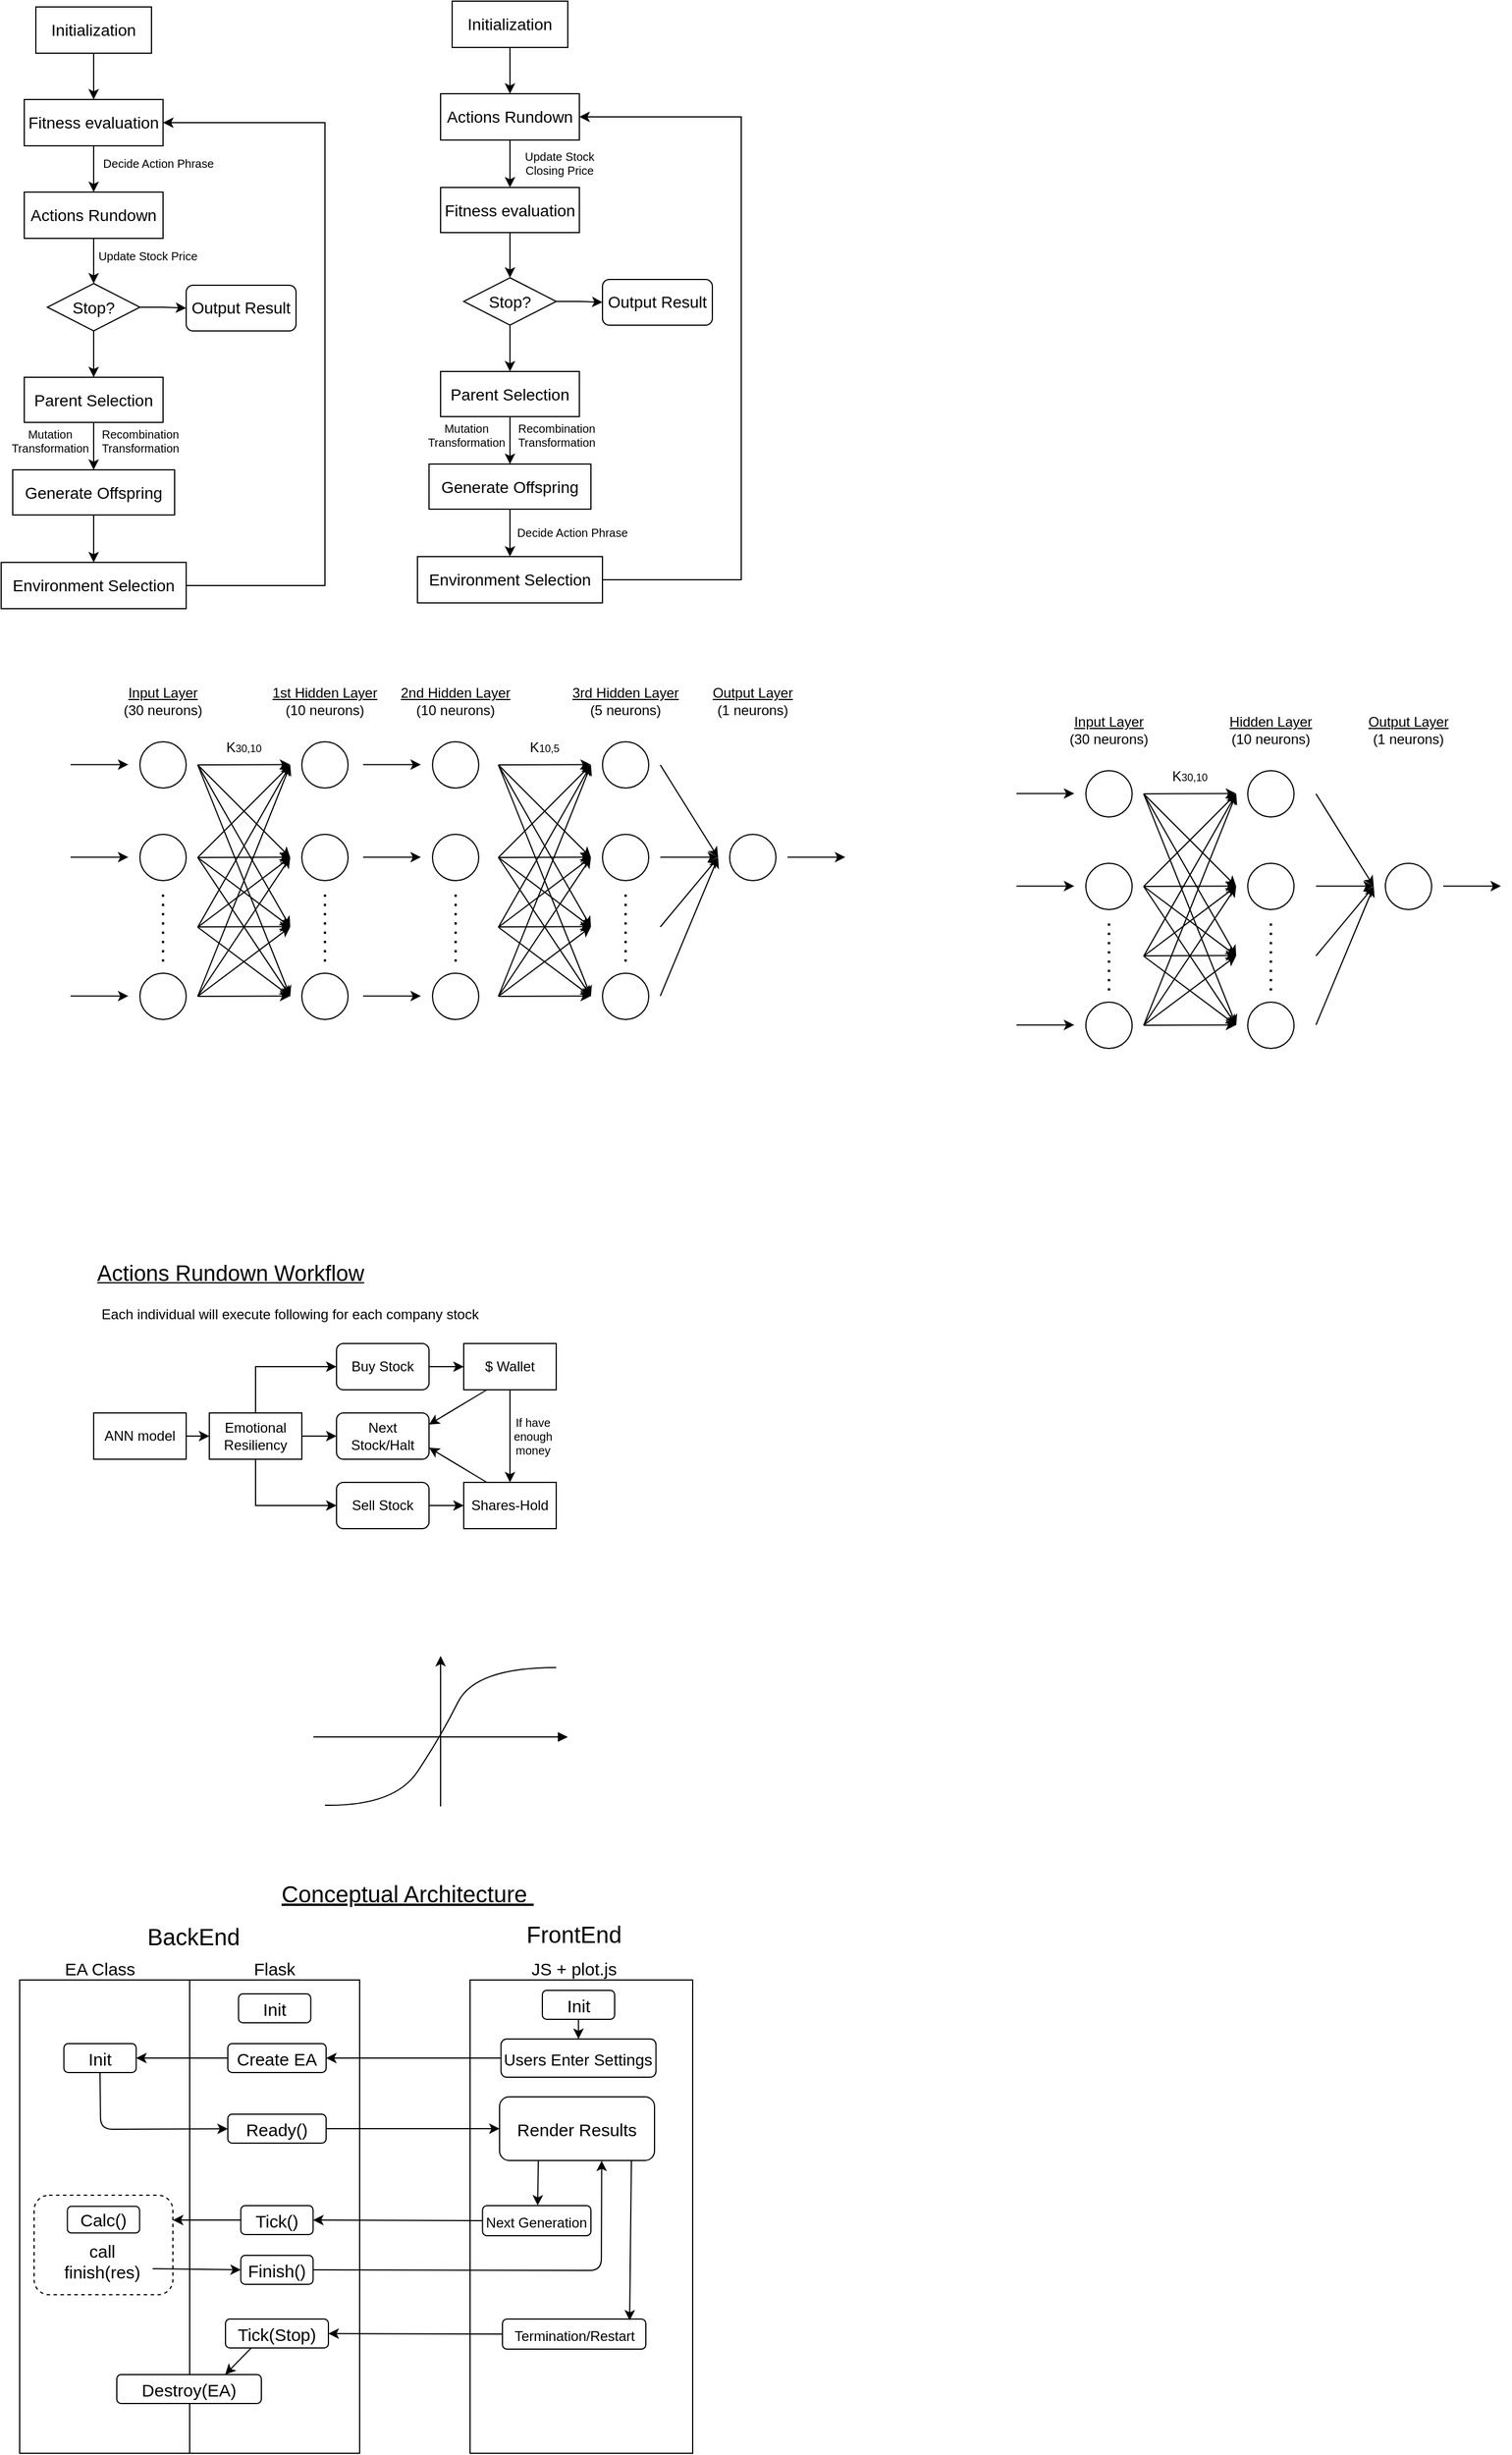 <mxfile>
    <diagram name="Page-1" id="n3dU5I69qXWTIXmzhkQk">
        <mxGraphModel dx="752" dy="535" grid="0" gridSize="10" guides="1" tooltips="1" connect="1" arrows="1" fold="1" page="1" pageScale="1" pageWidth="850" pageHeight="1100" math="0" shadow="0">
            <root>
                <mxCell id="0"/>
                <mxCell id="1" parent="0"/>
                <mxCell id="r_bTo3v6G659y4a5i27W-10" style="edgeStyle=orthogonalEdgeStyle;rounded=0;orthogonalLoop=1;jettySize=auto;html=1;exitX=0.5;exitY=1;exitDx=0;exitDy=0;entryX=0.5;entryY=0;entryDx=0;entryDy=0;" parent="1" source="r_bTo3v6G659y4a5i27W-1" target="r_bTo3v6G659y4a5i27W-2" edge="1">
                    <mxGeometry relative="1" as="geometry"/>
                </mxCell>
                <mxCell id="r_bTo3v6G659y4a5i27W-1" value="Initialization" style="rounded=0;whiteSpace=wrap;html=1;fontSize=14;" parent="1" vertex="1">
                    <mxGeometry x="70" y="45" width="100" height="40" as="geometry"/>
                </mxCell>
                <mxCell id="r_bTo3v6G659y4a5i27W-11" style="edgeStyle=orthogonalEdgeStyle;rounded=0;orthogonalLoop=1;jettySize=auto;html=1;exitX=0.5;exitY=1;exitDx=0;exitDy=0;entryX=0.5;entryY=0;entryDx=0;entryDy=0;" parent="1" source="r_bTo3v6G659y4a5i27W-2" target="r_bTo3v6G659y4a5i27W-8" edge="1">
                    <mxGeometry relative="1" as="geometry"/>
                </mxCell>
                <mxCell id="r_bTo3v6G659y4a5i27W-2" value="Fitness evaluation" style="rounded=0;whiteSpace=wrap;html=1;fontSize=14;" parent="1" vertex="1">
                    <mxGeometry x="60" y="125" width="120" height="40" as="geometry"/>
                </mxCell>
                <mxCell id="r_bTo3v6G659y4a5i27W-13" style="edgeStyle=orthogonalEdgeStyle;rounded=0;orthogonalLoop=1;jettySize=auto;html=1;exitX=0.5;exitY=1;exitDx=0;exitDy=0;entryX=0.5;entryY=0;entryDx=0;entryDy=0;" parent="1" source="r_bTo3v6G659y4a5i27W-3" target="r_bTo3v6G659y4a5i27W-4" edge="1">
                    <mxGeometry relative="1" as="geometry"/>
                </mxCell>
                <mxCell id="r_bTo3v6G659y4a5i27W-17" style="edgeStyle=orthogonalEdgeStyle;rounded=0;orthogonalLoop=1;jettySize=auto;html=1;exitX=1;exitY=0.5;exitDx=0;exitDy=0;entryX=0;entryY=0.5;entryDx=0;entryDy=0;" parent="1" source="r_bTo3v6G659y4a5i27W-3" target="r_bTo3v6G659y4a5i27W-9" edge="1">
                    <mxGeometry relative="1" as="geometry"/>
                </mxCell>
                <mxCell id="r_bTo3v6G659y4a5i27W-3" value="Stop?" style="rhombus;whiteSpace=wrap;html=1;fontSize=14;" parent="1" vertex="1">
                    <mxGeometry x="80" y="284" width="80" height="41" as="geometry"/>
                </mxCell>
                <mxCell id="r_bTo3v6G659y4a5i27W-14" style="edgeStyle=orthogonalEdgeStyle;rounded=0;orthogonalLoop=1;jettySize=auto;html=1;exitX=0.5;exitY=1;exitDx=0;exitDy=0;entryX=0.5;entryY=0;entryDx=0;entryDy=0;" parent="1" source="r_bTo3v6G659y4a5i27W-4" target="r_bTo3v6G659y4a5i27W-5" edge="1">
                    <mxGeometry relative="1" as="geometry"/>
                </mxCell>
                <mxCell id="r_bTo3v6G659y4a5i27W-4" value="Parent Selection" style="rounded=0;whiteSpace=wrap;html=1;fontSize=14;" parent="1" vertex="1">
                    <mxGeometry x="60" y="365" width="120" height="39" as="geometry"/>
                </mxCell>
                <mxCell id="r_bTo3v6G659y4a5i27W-15" style="edgeStyle=orthogonalEdgeStyle;rounded=0;orthogonalLoop=1;jettySize=auto;html=1;exitX=0.5;exitY=1;exitDx=0;exitDy=0;entryX=0.5;entryY=0;entryDx=0;entryDy=0;" parent="1" source="r_bTo3v6G659y4a5i27W-5" target="r_bTo3v6G659y4a5i27W-7" edge="1">
                    <mxGeometry relative="1" as="geometry"/>
                </mxCell>
                <mxCell id="r_bTo3v6G659y4a5i27W-5" value="Generate Offspring" style="rounded=0;whiteSpace=wrap;html=1;fontSize=14;" parent="1" vertex="1">
                    <mxGeometry x="50" y="445" width="140" height="39" as="geometry"/>
                </mxCell>
                <mxCell id="r_bTo3v6G659y4a5i27W-16" style="edgeStyle=orthogonalEdgeStyle;rounded=0;orthogonalLoop=1;jettySize=auto;html=1;exitX=1;exitY=0.5;exitDx=0;exitDy=0;entryX=1;entryY=0.5;entryDx=0;entryDy=0;" parent="1" source="r_bTo3v6G659y4a5i27W-7" target="r_bTo3v6G659y4a5i27W-2" edge="1">
                    <mxGeometry relative="1" as="geometry">
                        <Array as="points">
                            <mxPoint x="320" y="545"/>
                            <mxPoint x="320" y="145"/>
                        </Array>
                    </mxGeometry>
                </mxCell>
                <mxCell id="r_bTo3v6G659y4a5i27W-7" value="Environment Selection" style="rounded=0;whiteSpace=wrap;html=1;fontSize=14;" parent="1" vertex="1">
                    <mxGeometry x="40" y="525" width="160" height="40" as="geometry"/>
                </mxCell>
                <mxCell id="r_bTo3v6G659y4a5i27W-12" style="edgeStyle=orthogonalEdgeStyle;rounded=0;orthogonalLoop=1;jettySize=auto;html=1;exitX=0.5;exitY=1;exitDx=0;exitDy=0;entryX=0.5;entryY=0;entryDx=0;entryDy=0;" parent="1" source="r_bTo3v6G659y4a5i27W-8" target="r_bTo3v6G659y4a5i27W-3" edge="1">
                    <mxGeometry relative="1" as="geometry"/>
                </mxCell>
                <mxCell id="r_bTo3v6G659y4a5i27W-8" value="Actions Rundown" style="rounded=0;whiteSpace=wrap;html=1;fontSize=14;" parent="1" vertex="1">
                    <mxGeometry x="60" y="205" width="120" height="40" as="geometry"/>
                </mxCell>
                <mxCell id="r_bTo3v6G659y4a5i27W-9" value="Output Result" style="rounded=1;whiteSpace=wrap;html=1;fontSize=14;" parent="1" vertex="1">
                    <mxGeometry x="200" y="285.5" width="95" height="39.5" as="geometry"/>
                </mxCell>
                <mxCell id="r_bTo3v6G659y4a5i27W-24" value="" style="ellipse;whiteSpace=wrap;html=1;aspect=fixed;" parent="1" vertex="1">
                    <mxGeometry x="160" y="680" width="40" height="40" as="geometry"/>
                </mxCell>
                <mxCell id="r_bTo3v6G659y4a5i27W-25" value="" style="ellipse;whiteSpace=wrap;html=1;aspect=fixed;" parent="1" vertex="1">
                    <mxGeometry x="160" y="760" width="40" height="40" as="geometry"/>
                </mxCell>
                <mxCell id="r_bTo3v6G659y4a5i27W-26" value="" style="endArrow=none;dashed=1;html=1;dashPattern=1 3;strokeWidth=2;rounded=0;" parent="1" edge="1">
                    <mxGeometry width="50" height="50" relative="1" as="geometry">
                        <mxPoint x="180" y="870" as="sourcePoint"/>
                        <mxPoint x="180" y="810" as="targetPoint"/>
                    </mxGeometry>
                </mxCell>
                <mxCell id="r_bTo3v6G659y4a5i27W-27" value="" style="ellipse;whiteSpace=wrap;html=1;aspect=fixed;" parent="1" vertex="1">
                    <mxGeometry x="160" y="880" width="40" height="40" as="geometry"/>
                </mxCell>
                <mxCell id="r_bTo3v6G659y4a5i27W-28" value="" style="endArrow=classic;html=1;rounded=0;" parent="1" edge="1">
                    <mxGeometry width="50" height="50" relative="1" as="geometry">
                        <mxPoint x="100" y="699.72" as="sourcePoint"/>
                        <mxPoint x="150" y="699.72" as="targetPoint"/>
                    </mxGeometry>
                </mxCell>
                <mxCell id="r_bTo3v6G659y4a5i27W-29" value="" style="endArrow=classic;html=1;rounded=0;" parent="1" edge="1">
                    <mxGeometry width="50" height="50" relative="1" as="geometry">
                        <mxPoint x="100" y="779.72" as="sourcePoint"/>
                        <mxPoint x="150" y="779.72" as="targetPoint"/>
                    </mxGeometry>
                </mxCell>
                <mxCell id="r_bTo3v6G659y4a5i27W-30" value="" style="endArrow=classic;html=1;rounded=0;" parent="1" edge="1">
                    <mxGeometry width="50" height="50" relative="1" as="geometry">
                        <mxPoint x="100" y="899.72" as="sourcePoint"/>
                        <mxPoint x="150" y="899.72" as="targetPoint"/>
                    </mxGeometry>
                </mxCell>
                <mxCell id="r_bTo3v6G659y4a5i27W-31" value="&lt;u&gt;Input Layer&lt;/u&gt; &lt;br&gt;(30 neurons)" style="text;html=1;strokeColor=none;fillColor=none;align=center;verticalAlign=middle;whiteSpace=wrap;rounded=0;" parent="1" vertex="1">
                    <mxGeometry x="130" y="630" width="100" height="30" as="geometry"/>
                </mxCell>
                <mxCell id="r_bTo3v6G659y4a5i27W-41" value="" style="ellipse;whiteSpace=wrap;html=1;aspect=fixed;" parent="1" vertex="1">
                    <mxGeometry x="300" y="680" width="40" height="40" as="geometry"/>
                </mxCell>
                <mxCell id="r_bTo3v6G659y4a5i27W-42" value="" style="ellipse;whiteSpace=wrap;html=1;aspect=fixed;" parent="1" vertex="1">
                    <mxGeometry x="300" y="760" width="40" height="40" as="geometry"/>
                </mxCell>
                <mxCell id="r_bTo3v6G659y4a5i27W-43" value="" style="endArrow=none;dashed=1;html=1;dashPattern=1 3;strokeWidth=2;rounded=0;" parent="1" edge="1">
                    <mxGeometry width="50" height="50" relative="1" as="geometry">
                        <mxPoint x="320" y="870" as="sourcePoint"/>
                        <mxPoint x="320" y="810" as="targetPoint"/>
                    </mxGeometry>
                </mxCell>
                <mxCell id="r_bTo3v6G659y4a5i27W-44" value="" style="ellipse;whiteSpace=wrap;html=1;aspect=fixed;" parent="1" vertex="1">
                    <mxGeometry x="300" y="880" width="40" height="40" as="geometry"/>
                </mxCell>
                <mxCell id="r_bTo3v6G659y4a5i27W-45" value="" style="endArrow=classic;html=1;rounded=0;" parent="1" edge="1">
                    <mxGeometry width="50" height="50" relative="1" as="geometry">
                        <mxPoint x="210" y="700" as="sourcePoint"/>
                        <mxPoint x="290" y="699.72" as="targetPoint"/>
                    </mxGeometry>
                </mxCell>
                <mxCell id="r_bTo3v6G659y4a5i27W-46" value="" style="endArrow=classic;html=1;rounded=0;" parent="1" edge="1">
                    <mxGeometry width="50" height="50" relative="1" as="geometry">
                        <mxPoint x="210" y="780" as="sourcePoint"/>
                        <mxPoint x="290" y="779.72" as="targetPoint"/>
                    </mxGeometry>
                </mxCell>
                <mxCell id="r_bTo3v6G659y4a5i27W-47" value="" style="endArrow=classic;html=1;rounded=0;" parent="1" edge="1">
                    <mxGeometry width="50" height="50" relative="1" as="geometry">
                        <mxPoint x="210" y="900" as="sourcePoint"/>
                        <mxPoint x="290" y="899.72" as="targetPoint"/>
                    </mxGeometry>
                </mxCell>
                <mxCell id="r_bTo3v6G659y4a5i27W-48" value="" style="endArrow=classic;html=1;rounded=0;" parent="1" edge="1">
                    <mxGeometry width="50" height="50" relative="1" as="geometry">
                        <mxPoint x="210" y="700" as="sourcePoint"/>
                        <mxPoint x="290" y="780" as="targetPoint"/>
                    </mxGeometry>
                </mxCell>
                <mxCell id="r_bTo3v6G659y4a5i27W-49" value="" style="endArrow=classic;html=1;rounded=0;" parent="1" edge="1">
                    <mxGeometry width="50" height="50" relative="1" as="geometry">
                        <mxPoint x="210" y="700" as="sourcePoint"/>
                        <mxPoint x="290" y="840" as="targetPoint"/>
                    </mxGeometry>
                </mxCell>
                <mxCell id="r_bTo3v6G659y4a5i27W-50" value="" style="endArrow=classic;html=1;rounded=0;" parent="1" edge="1">
                    <mxGeometry width="50" height="50" relative="1" as="geometry">
                        <mxPoint x="210" y="700" as="sourcePoint"/>
                        <mxPoint x="290" y="900" as="targetPoint"/>
                    </mxGeometry>
                </mxCell>
                <mxCell id="r_bTo3v6G659y4a5i27W-51" value="" style="endArrow=classic;html=1;rounded=0;" parent="1" edge="1">
                    <mxGeometry width="50" height="50" relative="1" as="geometry">
                        <mxPoint x="210" y="780" as="sourcePoint"/>
                        <mxPoint x="290" y="700" as="targetPoint"/>
                    </mxGeometry>
                </mxCell>
                <mxCell id="r_bTo3v6G659y4a5i27W-52" value="" style="endArrow=classic;html=1;rounded=0;" parent="1" edge="1">
                    <mxGeometry width="50" height="50" relative="1" as="geometry">
                        <mxPoint x="210" y="780" as="sourcePoint"/>
                        <mxPoint x="290" y="840" as="targetPoint"/>
                    </mxGeometry>
                </mxCell>
                <mxCell id="r_bTo3v6G659y4a5i27W-53" value="" style="endArrow=classic;html=1;rounded=0;" parent="1" edge="1">
                    <mxGeometry width="50" height="50" relative="1" as="geometry">
                        <mxPoint x="210" y="780" as="sourcePoint"/>
                        <mxPoint x="290" y="900" as="targetPoint"/>
                    </mxGeometry>
                </mxCell>
                <mxCell id="r_bTo3v6G659y4a5i27W-54" value="" style="endArrow=classic;html=1;rounded=0;" parent="1" edge="1">
                    <mxGeometry width="50" height="50" relative="1" as="geometry">
                        <mxPoint x="210" y="840.28" as="sourcePoint"/>
                        <mxPoint x="290" y="700" as="targetPoint"/>
                    </mxGeometry>
                </mxCell>
                <mxCell id="r_bTo3v6G659y4a5i27W-55" value="" style="endArrow=classic;html=1;rounded=0;" parent="1" edge="1">
                    <mxGeometry width="50" height="50" relative="1" as="geometry">
                        <mxPoint x="210" y="840.28" as="sourcePoint"/>
                        <mxPoint x="290" y="780" as="targetPoint"/>
                    </mxGeometry>
                </mxCell>
                <mxCell id="r_bTo3v6G659y4a5i27W-56" value="" style="endArrow=classic;html=1;rounded=0;" parent="1" edge="1">
                    <mxGeometry width="50" height="50" relative="1" as="geometry">
                        <mxPoint x="210" y="840" as="sourcePoint"/>
                        <mxPoint x="290" y="839.72" as="targetPoint"/>
                    </mxGeometry>
                </mxCell>
                <mxCell id="r_bTo3v6G659y4a5i27W-57" value="" style="endArrow=classic;html=1;rounded=0;" parent="1" edge="1">
                    <mxGeometry width="50" height="50" relative="1" as="geometry">
                        <mxPoint x="210" y="840.28" as="sourcePoint"/>
                        <mxPoint x="290" y="900" as="targetPoint"/>
                    </mxGeometry>
                </mxCell>
                <mxCell id="r_bTo3v6G659y4a5i27W-58" value="" style="endArrow=classic;html=1;rounded=0;" parent="1" edge="1">
                    <mxGeometry width="50" height="50" relative="1" as="geometry">
                        <mxPoint x="210" y="900" as="sourcePoint"/>
                        <mxPoint x="290" y="700" as="targetPoint"/>
                    </mxGeometry>
                </mxCell>
                <mxCell id="r_bTo3v6G659y4a5i27W-59" value="" style="endArrow=classic;html=1;rounded=0;" parent="1" edge="1">
                    <mxGeometry width="50" height="50" relative="1" as="geometry">
                        <mxPoint x="210" y="900" as="sourcePoint"/>
                        <mxPoint x="290" y="780" as="targetPoint"/>
                    </mxGeometry>
                </mxCell>
                <mxCell id="r_bTo3v6G659y4a5i27W-60" value="" style="endArrow=classic;html=1;rounded=0;" parent="1" edge="1">
                    <mxGeometry width="50" height="50" relative="1" as="geometry">
                        <mxPoint x="210" y="900" as="sourcePoint"/>
                        <mxPoint x="290" y="840" as="targetPoint"/>
                    </mxGeometry>
                </mxCell>
                <mxCell id="r_bTo3v6G659y4a5i27W-62" value="K&lt;font style=&quot;font-size: 9px;&quot;&gt;30,10&lt;/font&gt;" style="text;html=1;strokeColor=none;fillColor=none;align=center;verticalAlign=middle;whiteSpace=wrap;rounded=0;" parent="1" vertex="1">
                    <mxGeometry x="220" y="670" width="60" height="30" as="geometry"/>
                </mxCell>
                <mxCell id="r_bTo3v6G659y4a5i27W-63" value="&lt;u&gt;1st Hidden Layer&lt;/u&gt; &lt;br&gt;(10 neurons)" style="text;html=1;strokeColor=none;fillColor=none;align=center;verticalAlign=middle;whiteSpace=wrap;rounded=0;" parent="1" vertex="1">
                    <mxGeometry x="270" y="630" width="100" height="30" as="geometry"/>
                </mxCell>
                <mxCell id="r_bTo3v6G659y4a5i27W-64" value="" style="ellipse;whiteSpace=wrap;html=1;aspect=fixed;" parent="1" vertex="1">
                    <mxGeometry x="413" y="680" width="40" height="40" as="geometry"/>
                </mxCell>
                <mxCell id="r_bTo3v6G659y4a5i27W-65" value="" style="ellipse;whiteSpace=wrap;html=1;aspect=fixed;" parent="1" vertex="1">
                    <mxGeometry x="413" y="760" width="40" height="40" as="geometry"/>
                </mxCell>
                <mxCell id="r_bTo3v6G659y4a5i27W-66" value="" style="endArrow=none;dashed=1;html=1;dashPattern=1 3;strokeWidth=2;rounded=0;" parent="1" edge="1">
                    <mxGeometry width="50" height="50" relative="1" as="geometry">
                        <mxPoint x="433" y="870" as="sourcePoint"/>
                        <mxPoint x="433" y="810" as="targetPoint"/>
                    </mxGeometry>
                </mxCell>
                <mxCell id="r_bTo3v6G659y4a5i27W-67" value="" style="ellipse;whiteSpace=wrap;html=1;aspect=fixed;" parent="1" vertex="1">
                    <mxGeometry x="413" y="880" width="40" height="40" as="geometry"/>
                </mxCell>
                <mxCell id="r_bTo3v6G659y4a5i27W-68" value="" style="endArrow=classic;html=1;rounded=0;" parent="1" edge="1">
                    <mxGeometry width="50" height="50" relative="1" as="geometry">
                        <mxPoint x="353" y="699.72" as="sourcePoint"/>
                        <mxPoint x="403" y="699.72" as="targetPoint"/>
                    </mxGeometry>
                </mxCell>
                <mxCell id="r_bTo3v6G659y4a5i27W-69" value="" style="endArrow=classic;html=1;rounded=0;" parent="1" edge="1">
                    <mxGeometry width="50" height="50" relative="1" as="geometry">
                        <mxPoint x="353" y="779.72" as="sourcePoint"/>
                        <mxPoint x="403" y="779.72" as="targetPoint"/>
                    </mxGeometry>
                </mxCell>
                <mxCell id="r_bTo3v6G659y4a5i27W-70" value="" style="endArrow=classic;html=1;rounded=0;" parent="1" edge="1">
                    <mxGeometry width="50" height="50" relative="1" as="geometry">
                        <mxPoint x="353" y="899.72" as="sourcePoint"/>
                        <mxPoint x="403" y="899.72" as="targetPoint"/>
                    </mxGeometry>
                </mxCell>
                <mxCell id="r_bTo3v6G659y4a5i27W-71" value="&lt;u&gt;2nd Hidden Layer&lt;/u&gt; &lt;br&gt;(10 neurons)" style="text;html=1;strokeColor=none;fillColor=none;align=center;verticalAlign=middle;whiteSpace=wrap;rounded=0;" parent="1" vertex="1">
                    <mxGeometry x="383" y="630" width="100" height="30" as="geometry"/>
                </mxCell>
                <mxCell id="r_bTo3v6G659y4a5i27W-72" value="" style="ellipse;whiteSpace=wrap;html=1;aspect=fixed;" parent="1" vertex="1">
                    <mxGeometry x="560" y="680" width="40" height="40" as="geometry"/>
                </mxCell>
                <mxCell id="r_bTo3v6G659y4a5i27W-73" value="" style="ellipse;whiteSpace=wrap;html=1;aspect=fixed;" parent="1" vertex="1">
                    <mxGeometry x="560" y="760" width="40" height="40" as="geometry"/>
                </mxCell>
                <mxCell id="r_bTo3v6G659y4a5i27W-74" value="" style="endArrow=none;dashed=1;html=1;dashPattern=1 3;strokeWidth=2;rounded=0;" parent="1" edge="1">
                    <mxGeometry width="50" height="50" relative="1" as="geometry">
                        <mxPoint x="580" y="870" as="sourcePoint"/>
                        <mxPoint x="580" y="810" as="targetPoint"/>
                    </mxGeometry>
                </mxCell>
                <mxCell id="r_bTo3v6G659y4a5i27W-75" value="" style="ellipse;whiteSpace=wrap;html=1;aspect=fixed;" parent="1" vertex="1">
                    <mxGeometry x="560" y="880" width="40" height="40" as="geometry"/>
                </mxCell>
                <mxCell id="r_bTo3v6G659y4a5i27W-76" value="" style="endArrow=classic;html=1;rounded=0;" parent="1" edge="1">
                    <mxGeometry width="50" height="50" relative="1" as="geometry">
                        <mxPoint x="470" y="700" as="sourcePoint"/>
                        <mxPoint x="550" y="699.72" as="targetPoint"/>
                    </mxGeometry>
                </mxCell>
                <mxCell id="r_bTo3v6G659y4a5i27W-77" value="" style="endArrow=classic;html=1;rounded=0;" parent="1" edge="1">
                    <mxGeometry width="50" height="50" relative="1" as="geometry">
                        <mxPoint x="470" y="780" as="sourcePoint"/>
                        <mxPoint x="550" y="779.72" as="targetPoint"/>
                    </mxGeometry>
                </mxCell>
                <mxCell id="r_bTo3v6G659y4a5i27W-78" value="" style="endArrow=classic;html=1;rounded=0;" parent="1" edge="1">
                    <mxGeometry width="50" height="50" relative="1" as="geometry">
                        <mxPoint x="470" y="900" as="sourcePoint"/>
                        <mxPoint x="550" y="899.72" as="targetPoint"/>
                    </mxGeometry>
                </mxCell>
                <mxCell id="r_bTo3v6G659y4a5i27W-79" value="" style="endArrow=classic;html=1;rounded=0;" parent="1" edge="1">
                    <mxGeometry width="50" height="50" relative="1" as="geometry">
                        <mxPoint x="470" y="700" as="sourcePoint"/>
                        <mxPoint x="550" y="780" as="targetPoint"/>
                    </mxGeometry>
                </mxCell>
                <mxCell id="r_bTo3v6G659y4a5i27W-80" value="" style="endArrow=classic;html=1;rounded=0;" parent="1" edge="1">
                    <mxGeometry width="50" height="50" relative="1" as="geometry">
                        <mxPoint x="470" y="700" as="sourcePoint"/>
                        <mxPoint x="550" y="840" as="targetPoint"/>
                    </mxGeometry>
                </mxCell>
                <mxCell id="r_bTo3v6G659y4a5i27W-81" value="" style="endArrow=classic;html=1;rounded=0;" parent="1" edge="1">
                    <mxGeometry width="50" height="50" relative="1" as="geometry">
                        <mxPoint x="470" y="700" as="sourcePoint"/>
                        <mxPoint x="550" y="900" as="targetPoint"/>
                    </mxGeometry>
                </mxCell>
                <mxCell id="r_bTo3v6G659y4a5i27W-82" value="" style="endArrow=classic;html=1;rounded=0;" parent="1" edge="1">
                    <mxGeometry width="50" height="50" relative="1" as="geometry">
                        <mxPoint x="470" y="780" as="sourcePoint"/>
                        <mxPoint x="550" y="700" as="targetPoint"/>
                    </mxGeometry>
                </mxCell>
                <mxCell id="r_bTo3v6G659y4a5i27W-83" value="" style="endArrow=classic;html=1;rounded=0;" parent="1" edge="1">
                    <mxGeometry width="50" height="50" relative="1" as="geometry">
                        <mxPoint x="470" y="780" as="sourcePoint"/>
                        <mxPoint x="550" y="840" as="targetPoint"/>
                    </mxGeometry>
                </mxCell>
                <mxCell id="r_bTo3v6G659y4a5i27W-84" value="" style="endArrow=classic;html=1;rounded=0;" parent="1" edge="1">
                    <mxGeometry width="50" height="50" relative="1" as="geometry">
                        <mxPoint x="470" y="780" as="sourcePoint"/>
                        <mxPoint x="550" y="900" as="targetPoint"/>
                    </mxGeometry>
                </mxCell>
                <mxCell id="r_bTo3v6G659y4a5i27W-85" value="" style="endArrow=classic;html=1;rounded=0;" parent="1" edge="1">
                    <mxGeometry width="50" height="50" relative="1" as="geometry">
                        <mxPoint x="470" y="840.28" as="sourcePoint"/>
                        <mxPoint x="550" y="700" as="targetPoint"/>
                    </mxGeometry>
                </mxCell>
                <mxCell id="r_bTo3v6G659y4a5i27W-86" value="" style="endArrow=classic;html=1;rounded=0;" parent="1" edge="1">
                    <mxGeometry width="50" height="50" relative="1" as="geometry">
                        <mxPoint x="470" y="840.28" as="sourcePoint"/>
                        <mxPoint x="550" y="780" as="targetPoint"/>
                    </mxGeometry>
                </mxCell>
                <mxCell id="r_bTo3v6G659y4a5i27W-87" value="" style="endArrow=classic;html=1;rounded=0;" parent="1" edge="1">
                    <mxGeometry width="50" height="50" relative="1" as="geometry">
                        <mxPoint x="470" y="840" as="sourcePoint"/>
                        <mxPoint x="550" y="839.72" as="targetPoint"/>
                    </mxGeometry>
                </mxCell>
                <mxCell id="r_bTo3v6G659y4a5i27W-88" value="" style="endArrow=classic;html=1;rounded=0;" parent="1" edge="1">
                    <mxGeometry width="50" height="50" relative="1" as="geometry">
                        <mxPoint x="470" y="840.28" as="sourcePoint"/>
                        <mxPoint x="550" y="900" as="targetPoint"/>
                    </mxGeometry>
                </mxCell>
                <mxCell id="r_bTo3v6G659y4a5i27W-89" value="" style="endArrow=classic;html=1;rounded=0;" parent="1" edge="1">
                    <mxGeometry width="50" height="50" relative="1" as="geometry">
                        <mxPoint x="470" y="900" as="sourcePoint"/>
                        <mxPoint x="550" y="700" as="targetPoint"/>
                    </mxGeometry>
                </mxCell>
                <mxCell id="r_bTo3v6G659y4a5i27W-90" value="" style="endArrow=classic;html=1;rounded=0;" parent="1" edge="1">
                    <mxGeometry width="50" height="50" relative="1" as="geometry">
                        <mxPoint x="470" y="900" as="sourcePoint"/>
                        <mxPoint x="550" y="780" as="targetPoint"/>
                    </mxGeometry>
                </mxCell>
                <mxCell id="r_bTo3v6G659y4a5i27W-91" value="" style="endArrow=classic;html=1;rounded=0;" parent="1" edge="1">
                    <mxGeometry width="50" height="50" relative="1" as="geometry">
                        <mxPoint x="470" y="900" as="sourcePoint"/>
                        <mxPoint x="550" y="840" as="targetPoint"/>
                    </mxGeometry>
                </mxCell>
                <mxCell id="r_bTo3v6G659y4a5i27W-92" value="K&lt;font style=&quot;font-size: 9px;&quot;&gt;10,5&lt;/font&gt;" style="text;html=1;strokeColor=none;fillColor=none;align=center;verticalAlign=middle;whiteSpace=wrap;rounded=0;" parent="1" vertex="1">
                    <mxGeometry x="480" y="670" width="60" height="30" as="geometry"/>
                </mxCell>
                <mxCell id="r_bTo3v6G659y4a5i27W-93" value="&lt;u&gt;3rd Hidden Layer&lt;/u&gt; &lt;br&gt;(5 neurons)" style="text;html=1;strokeColor=none;fillColor=none;align=center;verticalAlign=middle;whiteSpace=wrap;rounded=0;" parent="1" vertex="1">
                    <mxGeometry x="530" y="630" width="100" height="30" as="geometry"/>
                </mxCell>
                <mxCell id="r_bTo3v6G659y4a5i27W-94" value="" style="ellipse;whiteSpace=wrap;html=1;aspect=fixed;" parent="1" vertex="1">
                    <mxGeometry x="670" y="760" width="40" height="40" as="geometry"/>
                </mxCell>
                <mxCell id="r_bTo3v6G659y4a5i27W-98" value="" style="endArrow=classic;html=1;rounded=0;" parent="1" edge="1">
                    <mxGeometry width="50" height="50" relative="1" as="geometry">
                        <mxPoint x="610" y="779.72" as="sourcePoint"/>
                        <mxPoint x="660" y="779.72" as="targetPoint"/>
                    </mxGeometry>
                </mxCell>
                <mxCell id="r_bTo3v6G659y4a5i27W-99" value="" style="endArrow=classic;html=1;rounded=0;" parent="1" edge="1">
                    <mxGeometry width="50" height="50" relative="1" as="geometry">
                        <mxPoint x="610" y="700" as="sourcePoint"/>
                        <mxPoint x="660" y="780" as="targetPoint"/>
                    </mxGeometry>
                </mxCell>
                <mxCell id="r_bTo3v6G659y4a5i27W-100" value="" style="endArrow=classic;html=1;rounded=0;" parent="1" edge="1">
                    <mxGeometry width="50" height="50" relative="1" as="geometry">
                        <mxPoint x="610" y="840" as="sourcePoint"/>
                        <mxPoint x="660" y="780" as="targetPoint"/>
                    </mxGeometry>
                </mxCell>
                <mxCell id="r_bTo3v6G659y4a5i27W-101" value="" style="endArrow=classic;html=1;rounded=0;" parent="1" edge="1">
                    <mxGeometry width="50" height="50" relative="1" as="geometry">
                        <mxPoint x="610" y="899.72" as="sourcePoint"/>
                        <mxPoint x="660" y="780" as="targetPoint"/>
                    </mxGeometry>
                </mxCell>
                <mxCell id="r_bTo3v6G659y4a5i27W-102" value="&lt;u&gt;Output Layer&lt;/u&gt; &lt;br&gt;(1 neurons)" style="text;html=1;strokeColor=none;fillColor=none;align=center;verticalAlign=middle;whiteSpace=wrap;rounded=0;" parent="1" vertex="1">
                    <mxGeometry x="640" y="630" width="100" height="30" as="geometry"/>
                </mxCell>
                <mxCell id="r_bTo3v6G659y4a5i27W-103" value="" style="endArrow=classic;html=1;rounded=0;" parent="1" edge="1">
                    <mxGeometry width="50" height="50" relative="1" as="geometry">
                        <mxPoint x="720" y="779.72" as="sourcePoint"/>
                        <mxPoint x="770" y="779.72" as="targetPoint"/>
                    </mxGeometry>
                </mxCell>
                <mxCell id="r_bTo3v6G659y4a5i27W-108" value="&lt;u style=&quot;font-size: 19px;&quot;&gt;Actions Rundown Workflow&lt;/u&gt;" style="text;html=1;strokeColor=none;fillColor=none;align=center;verticalAlign=middle;whiteSpace=wrap;rounded=0;fontSize=19;" parent="1" vertex="1">
                    <mxGeometry x="117" y="1120" width="243" height="40" as="geometry"/>
                </mxCell>
                <mxCell id="r_bTo3v6G659y4a5i27W-113" style="edgeStyle=orthogonalEdgeStyle;rounded=0;orthogonalLoop=1;jettySize=auto;html=1;exitX=1;exitY=0.5;exitDx=0;exitDy=0;entryX=0;entryY=0.5;entryDx=0;entryDy=0;" parent="1" source="r_bTo3v6G659y4a5i27W-109" target="r_bTo3v6G659y4a5i27W-112" edge="1">
                    <mxGeometry relative="1" as="geometry"/>
                </mxCell>
                <mxCell id="r_bTo3v6G659y4a5i27W-109" value="ANN model" style="rounded=0;whiteSpace=wrap;html=1;" parent="1" vertex="1">
                    <mxGeometry x="120" y="1260" width="80" height="40" as="geometry"/>
                </mxCell>
                <mxCell id="r_bTo3v6G659y4a5i27W-110" value="Each individual will execute following for each company stock" style="text;html=1;strokeColor=none;fillColor=none;align=center;verticalAlign=middle;whiteSpace=wrap;rounded=0;" parent="1" vertex="1">
                    <mxGeometry x="120" y="1160" width="340" height="30" as="geometry"/>
                </mxCell>
                <mxCell id="r_bTo3v6G659y4a5i27W-124" style="edgeStyle=orthogonalEdgeStyle;rounded=0;orthogonalLoop=1;jettySize=auto;html=1;exitX=0.5;exitY=0;exitDx=0;exitDy=0;entryX=0;entryY=0.5;entryDx=0;entryDy=0;" parent="1" source="r_bTo3v6G659y4a5i27W-112" target="r_bTo3v6G659y4a5i27W-119" edge="1">
                    <mxGeometry relative="1" as="geometry"/>
                </mxCell>
                <mxCell id="r_bTo3v6G659y4a5i27W-128" style="edgeStyle=orthogonalEdgeStyle;rounded=0;orthogonalLoop=1;jettySize=auto;html=1;exitX=0.5;exitY=1;exitDx=0;exitDy=0;entryX=0;entryY=0.5;entryDx=0;entryDy=0;" parent="1" source="r_bTo3v6G659y4a5i27W-112" target="r_bTo3v6G659y4a5i27W-120" edge="1">
                    <mxGeometry relative="1" as="geometry"/>
                </mxCell>
                <mxCell id="r_bTo3v6G659y4a5i27W-129" style="edgeStyle=orthogonalEdgeStyle;rounded=0;orthogonalLoop=1;jettySize=auto;html=1;exitX=1;exitY=0.5;exitDx=0;exitDy=0;entryX=0;entryY=0.5;entryDx=0;entryDy=0;" parent="1" source="r_bTo3v6G659y4a5i27W-112" target="r_bTo3v6G659y4a5i27W-118" edge="1">
                    <mxGeometry relative="1" as="geometry"/>
                </mxCell>
                <mxCell id="r_bTo3v6G659y4a5i27W-112" value="Emotional Resiliency" style="rounded=1;whiteSpace=wrap;html=1;arcSize=0;" parent="1" vertex="1">
                    <mxGeometry x="220" y="1260" width="80" height="40" as="geometry"/>
                </mxCell>
                <mxCell id="r_bTo3v6G659y4a5i27W-126" style="edgeStyle=orthogonalEdgeStyle;rounded=0;orthogonalLoop=1;jettySize=auto;html=1;exitX=0.5;exitY=1;exitDx=0;exitDy=0;entryX=0.5;entryY=0;entryDx=0;entryDy=0;" parent="1" source="r_bTo3v6G659y4a5i27W-115" target="r_bTo3v6G659y4a5i27W-121" edge="1">
                    <mxGeometry relative="1" as="geometry"/>
                </mxCell>
                <mxCell id="r_bTo3v6G659y4a5i27W-115" value="$ Wallet" style="rounded=1;whiteSpace=wrap;html=1;arcSize=0;" parent="1" vertex="1">
                    <mxGeometry x="440" y="1200" width="80" height="40" as="geometry"/>
                </mxCell>
                <mxCell id="r_bTo3v6G659y4a5i27W-118" value="Next Stock/Halt" style="rounded=1;whiteSpace=wrap;html=1;" parent="1" vertex="1">
                    <mxGeometry x="330" y="1260" width="80" height="40" as="geometry"/>
                </mxCell>
                <mxCell id="r_bTo3v6G659y4a5i27W-125" style="edgeStyle=orthogonalEdgeStyle;rounded=0;orthogonalLoop=1;jettySize=auto;html=1;exitX=1;exitY=0.5;exitDx=0;exitDy=0;entryX=0;entryY=0.5;entryDx=0;entryDy=0;" parent="1" source="r_bTo3v6G659y4a5i27W-119" target="r_bTo3v6G659y4a5i27W-115" edge="1">
                    <mxGeometry relative="1" as="geometry"/>
                </mxCell>
                <mxCell id="r_bTo3v6G659y4a5i27W-119" value="Buy Stock" style="rounded=1;whiteSpace=wrap;html=1;" parent="1" vertex="1">
                    <mxGeometry x="330" y="1200" width="80" height="40" as="geometry"/>
                </mxCell>
                <mxCell id="r_bTo3v6G659y4a5i27W-127" style="edgeStyle=orthogonalEdgeStyle;rounded=0;orthogonalLoop=1;jettySize=auto;html=1;exitX=1;exitY=0.5;exitDx=0;exitDy=0;entryX=0;entryY=0.5;entryDx=0;entryDy=0;" parent="1" source="r_bTo3v6G659y4a5i27W-120" target="r_bTo3v6G659y4a5i27W-121" edge="1">
                    <mxGeometry relative="1" as="geometry"/>
                </mxCell>
                <mxCell id="r_bTo3v6G659y4a5i27W-120" value="Sell Stock" style="rounded=1;whiteSpace=wrap;html=1;" parent="1" vertex="1">
                    <mxGeometry x="330" y="1320" width="80" height="40" as="geometry"/>
                </mxCell>
                <mxCell id="r_bTo3v6G659y4a5i27W-121" value="Shares-Hold" style="rounded=1;whiteSpace=wrap;html=1;arcSize=0;" parent="1" vertex="1">
                    <mxGeometry x="440" y="1320" width="80" height="40" as="geometry"/>
                </mxCell>
                <mxCell id="r_bTo3v6G659y4a5i27W-132" value="If have enough money" style="text;html=1;strokeColor=none;fillColor=none;align=center;verticalAlign=middle;whiteSpace=wrap;rounded=0;fontSize=10;" parent="1" vertex="1">
                    <mxGeometry x="480" y="1260" width="40" height="40" as="geometry"/>
                </mxCell>
                <mxCell id="r_bTo3v6G659y4a5i27W-134" value="" style="endArrow=classic;html=1;rounded=0;exitX=0.25;exitY=1;exitDx=0;exitDy=0;entryX=1;entryY=0.25;entryDx=0;entryDy=0;" parent="1" source="r_bTo3v6G659y4a5i27W-115" target="r_bTo3v6G659y4a5i27W-118" edge="1">
                    <mxGeometry width="50" height="50" relative="1" as="geometry">
                        <mxPoint x="350" y="1320" as="sourcePoint"/>
                        <mxPoint x="400" y="1270" as="targetPoint"/>
                    </mxGeometry>
                </mxCell>
                <mxCell id="r_bTo3v6G659y4a5i27W-135" value="" style="endArrow=classic;html=1;rounded=0;exitX=0.25;exitY=0;exitDx=0;exitDy=0;entryX=1;entryY=0.75;entryDx=0;entryDy=0;" parent="1" source="r_bTo3v6G659y4a5i27W-121" target="r_bTo3v6G659y4a5i27W-118" edge="1">
                    <mxGeometry width="50" height="50" relative="1" as="geometry">
                        <mxPoint x="470" y="1250" as="sourcePoint"/>
                        <mxPoint x="420" y="1280" as="targetPoint"/>
                    </mxGeometry>
                </mxCell>
                <mxCell id="r_bTo3v6G659y4a5i27W-137" value="" style="endArrow=none;html=1;curved=1;" parent="1" edge="1">
                    <mxGeometry width="50" height="50" relative="1" as="geometry">
                        <mxPoint x="320" y="1599" as="sourcePoint"/>
                        <mxPoint x="520" y="1480" as="targetPoint"/>
                        <Array as="points">
                            <mxPoint x="380" y="1600"/>
                            <mxPoint x="420" y="1540"/>
                            <mxPoint x="450" y="1480"/>
                        </Array>
                    </mxGeometry>
                </mxCell>
                <mxCell id="r_bTo3v6G659y4a5i27W-138" value="" style="endArrow=block;html=1;rounded=0;startArrow=none;startFill=0;endFill=1;" parent="1" edge="1">
                    <mxGeometry width="50" height="50" relative="1" as="geometry">
                        <mxPoint x="310" y="1540" as="sourcePoint"/>
                        <mxPoint x="530" y="1540" as="targetPoint"/>
                    </mxGeometry>
                </mxCell>
                <mxCell id="r_bTo3v6G659y4a5i27W-139" value="" style="endArrow=classic;html=1;rounded=0;" parent="1" edge="1">
                    <mxGeometry width="50" height="50" relative="1" as="geometry">
                        <mxPoint x="420" y="1600" as="sourcePoint"/>
                        <mxPoint x="420" y="1470" as="targetPoint"/>
                    </mxGeometry>
                </mxCell>
                <mxCell id="r_bTo3v6G659y4a5i27W-140" value="Mutation Transformation" style="text;html=1;strokeColor=none;fillColor=none;align=center;verticalAlign=middle;whiteSpace=wrap;rounded=0;fontSize=10;" parent="1" vertex="1">
                    <mxGeometry x="45" y="405" width="75" height="30" as="geometry"/>
                </mxCell>
                <mxCell id="r_bTo3v6G659y4a5i27W-141" value="Recombination Transformation" style="text;html=1;strokeColor=none;fillColor=none;align=center;verticalAlign=middle;whiteSpace=wrap;rounded=0;fontSize=10;" parent="1" vertex="1">
                    <mxGeometry x="122.5" y="405" width="75" height="30" as="geometry"/>
                </mxCell>
                <mxCell id="r_bTo3v6G659y4a5i27W-142" value="Decide Action Phrase&amp;nbsp;" style="text;html=1;strokeColor=none;fillColor=none;align=center;verticalAlign=middle;whiteSpace=wrap;rounded=0;fontSize=10;" parent="1" vertex="1">
                    <mxGeometry x="125" y="165" width="105" height="30" as="geometry"/>
                </mxCell>
                <mxCell id="r_bTo3v6G659y4a5i27W-143" value="Update Stock Price" style="text;html=1;strokeColor=none;fillColor=none;align=center;verticalAlign=middle;whiteSpace=wrap;rounded=0;fontSize=10;" parent="1" vertex="1">
                    <mxGeometry x="122.5" y="245" width="87.5" height="30" as="geometry"/>
                </mxCell>
                <mxCell id="r_bTo3v6G659y4a5i27W-164" style="edgeStyle=orthogonalEdgeStyle;rounded=0;orthogonalLoop=1;jettySize=auto;html=1;exitX=0.5;exitY=1;exitDx=0;exitDy=0;entryX=0.5;entryY=0;entryDx=0;entryDy=0;" parent="1" source="r_bTo3v6G659y4a5i27W-145" target="r_bTo3v6G659y4a5i27W-158" edge="1">
                    <mxGeometry relative="1" as="geometry"/>
                </mxCell>
                <mxCell id="r_bTo3v6G659y4a5i27W-145" value="Initialization" style="rounded=0;whiteSpace=wrap;html=1;fontSize=14;" parent="1" vertex="1">
                    <mxGeometry x="430" y="40" width="100" height="40" as="geometry"/>
                </mxCell>
                <mxCell id="r_bTo3v6G659y4a5i27W-166" style="edgeStyle=orthogonalEdgeStyle;rounded=0;orthogonalLoop=1;jettySize=auto;html=1;exitX=0.5;exitY=1;exitDx=0;exitDy=0;entryX=0.5;entryY=0;entryDx=0;entryDy=0;" parent="1" source="r_bTo3v6G659y4a5i27W-147" target="r_bTo3v6G659y4a5i27W-150" edge="1">
                    <mxGeometry relative="1" as="geometry"/>
                </mxCell>
                <mxCell id="r_bTo3v6G659y4a5i27W-147" value="Fitness evaluation" style="rounded=0;whiteSpace=wrap;html=1;fontSize=14;" parent="1" vertex="1">
                    <mxGeometry x="420" y="201" width="120" height="39" as="geometry"/>
                </mxCell>
                <mxCell id="r_bTo3v6G659y4a5i27W-148" style="edgeStyle=orthogonalEdgeStyle;rounded=0;orthogonalLoop=1;jettySize=auto;html=1;exitX=0.5;exitY=1;exitDx=0;exitDy=0;entryX=0.5;entryY=0;entryDx=0;entryDy=0;" parent="1" source="r_bTo3v6G659y4a5i27W-150" target="r_bTo3v6G659y4a5i27W-152" edge="1">
                    <mxGeometry relative="1" as="geometry"/>
                </mxCell>
                <mxCell id="r_bTo3v6G659y4a5i27W-149" style="edgeStyle=orthogonalEdgeStyle;rounded=0;orthogonalLoop=1;jettySize=auto;html=1;exitX=1;exitY=0.5;exitDx=0;exitDy=0;entryX=0;entryY=0.5;entryDx=0;entryDy=0;" parent="1" source="r_bTo3v6G659y4a5i27W-150" target="r_bTo3v6G659y4a5i27W-159" edge="1">
                    <mxGeometry relative="1" as="geometry"/>
                </mxCell>
                <mxCell id="r_bTo3v6G659y4a5i27W-150" value="Stop?" style="rhombus;whiteSpace=wrap;html=1;fontSize=14;" parent="1" vertex="1">
                    <mxGeometry x="440" y="279" width="80" height="41" as="geometry"/>
                </mxCell>
                <mxCell id="r_bTo3v6G659y4a5i27W-151" style="edgeStyle=orthogonalEdgeStyle;rounded=0;orthogonalLoop=1;jettySize=auto;html=1;exitX=0.5;exitY=1;exitDx=0;exitDy=0;entryX=0.5;entryY=0;entryDx=0;entryDy=0;" parent="1" source="r_bTo3v6G659y4a5i27W-152" target="r_bTo3v6G659y4a5i27W-154" edge="1">
                    <mxGeometry relative="1" as="geometry"/>
                </mxCell>
                <mxCell id="r_bTo3v6G659y4a5i27W-152" value="Parent Selection" style="rounded=0;whiteSpace=wrap;html=1;fontSize=14;" parent="1" vertex="1">
                    <mxGeometry x="420" y="360" width="120" height="39" as="geometry"/>
                </mxCell>
                <mxCell id="r_bTo3v6G659y4a5i27W-153" style="edgeStyle=orthogonalEdgeStyle;rounded=0;orthogonalLoop=1;jettySize=auto;html=1;exitX=0.5;exitY=1;exitDx=0;exitDy=0;entryX=0.5;entryY=0;entryDx=0;entryDy=0;" parent="1" source="r_bTo3v6G659y4a5i27W-154" target="r_bTo3v6G659y4a5i27W-156" edge="1">
                    <mxGeometry relative="1" as="geometry"/>
                </mxCell>
                <mxCell id="r_bTo3v6G659y4a5i27W-154" value="Generate Offspring" style="rounded=0;whiteSpace=wrap;html=1;fontSize=14;" parent="1" vertex="1">
                    <mxGeometry x="410" y="440" width="140" height="39" as="geometry"/>
                </mxCell>
                <mxCell id="r_bTo3v6G659y4a5i27W-168" style="edgeStyle=orthogonalEdgeStyle;rounded=0;orthogonalLoop=1;jettySize=auto;html=1;exitX=1;exitY=0.5;exitDx=0;exitDy=0;entryX=1;entryY=0.5;entryDx=0;entryDy=0;" parent="1" source="r_bTo3v6G659y4a5i27W-156" target="r_bTo3v6G659y4a5i27W-158" edge="1">
                    <mxGeometry relative="1" as="geometry">
                        <Array as="points">
                            <mxPoint x="680" y="540"/>
                            <mxPoint x="680" y="140"/>
                        </Array>
                    </mxGeometry>
                </mxCell>
                <mxCell id="r_bTo3v6G659y4a5i27W-156" value="Environment Selection" style="rounded=0;whiteSpace=wrap;html=1;fontSize=14;" parent="1" vertex="1">
                    <mxGeometry x="400" y="520" width="160" height="40" as="geometry"/>
                </mxCell>
                <mxCell id="r_bTo3v6G659y4a5i27W-165" style="edgeStyle=orthogonalEdgeStyle;rounded=0;orthogonalLoop=1;jettySize=auto;html=1;exitX=0.5;exitY=1;exitDx=0;exitDy=0;entryX=0.5;entryY=0;entryDx=0;entryDy=0;" parent="1" source="r_bTo3v6G659y4a5i27W-158" target="r_bTo3v6G659y4a5i27W-147" edge="1">
                    <mxGeometry relative="1" as="geometry"/>
                </mxCell>
                <mxCell id="r_bTo3v6G659y4a5i27W-158" value="Actions Rundown" style="rounded=0;whiteSpace=wrap;html=1;fontSize=14;" parent="1" vertex="1">
                    <mxGeometry x="420" y="120" width="120" height="40" as="geometry"/>
                </mxCell>
                <mxCell id="r_bTo3v6G659y4a5i27W-159" value="Output Result" style="rounded=1;whiteSpace=wrap;html=1;fontSize=14;" parent="1" vertex="1">
                    <mxGeometry x="560" y="280.5" width="95" height="39.5" as="geometry"/>
                </mxCell>
                <mxCell id="r_bTo3v6G659y4a5i27W-160" value="Mutation Transformation" style="text;html=1;strokeColor=none;fillColor=none;align=center;verticalAlign=middle;whiteSpace=wrap;rounded=0;fontSize=10;" parent="1" vertex="1">
                    <mxGeometry x="405" y="400" width="75" height="30" as="geometry"/>
                </mxCell>
                <mxCell id="r_bTo3v6G659y4a5i27W-161" value="Recombination Transformation" style="text;html=1;strokeColor=none;fillColor=none;align=center;verticalAlign=middle;whiteSpace=wrap;rounded=0;fontSize=10;" parent="1" vertex="1">
                    <mxGeometry x="482.5" y="400" width="75" height="30" as="geometry"/>
                </mxCell>
                <mxCell id="r_bTo3v6G659y4a5i27W-167" value="Decide Action Phrase&amp;nbsp;" style="text;html=1;strokeColor=none;fillColor=none;align=center;verticalAlign=middle;whiteSpace=wrap;rounded=0;fontSize=10;" parent="1" vertex="1">
                    <mxGeometry x="483" y="484" width="105" height="30" as="geometry"/>
                </mxCell>
                <mxCell id="r_bTo3v6G659y4a5i27W-169" value="Update Stock Closing Price" style="text;html=1;strokeColor=none;fillColor=none;align=center;verticalAlign=middle;whiteSpace=wrap;rounded=0;fontSize=10;" parent="1" vertex="1">
                    <mxGeometry x="480" y="165" width="86" height="30" as="geometry"/>
                </mxCell>
                <mxCell id="2" value="&lt;font style=&quot;font-size: 20px;&quot;&gt;&lt;u&gt;Conceptual Architecture&amp;nbsp;&lt;/u&gt;&lt;/font&gt;" style="text;html=1;strokeColor=none;fillColor=none;align=center;verticalAlign=middle;whiteSpace=wrap;rounded=0;" parent="1" vertex="1">
                    <mxGeometry x="251" y="1660" width="281" height="30" as="geometry"/>
                </mxCell>
                <mxCell id="3" value="" style="rounded=0;whiteSpace=wrap;html=1;fontSize=20;" parent="1" vertex="1">
                    <mxGeometry x="445.5" y="1750" width="192.5" height="409" as="geometry"/>
                </mxCell>
                <mxCell id="4" value="FrontEnd" style="text;html=1;strokeColor=none;fillColor=none;align=center;verticalAlign=middle;whiteSpace=wrap;rounded=0;fontSize=20;" parent="1" vertex="1">
                    <mxGeometry x="477" y="1695" width="117" height="30" as="geometry"/>
                </mxCell>
                <mxCell id="5" value="" style="rounded=0;whiteSpace=wrap;html=1;fontSize=20;" parent="1" vertex="1">
                    <mxGeometry x="203" y="1750" width="147" height="409" as="geometry"/>
                </mxCell>
                <mxCell id="7" value="" style="rounded=0;whiteSpace=wrap;html=1;fontSize=20;" parent="1" vertex="1">
                    <mxGeometry x="56" y="1750" width="147" height="409" as="geometry"/>
                </mxCell>
                <mxCell id="9" value="BackEnd" style="text;html=1;strokeColor=none;fillColor=none;align=center;verticalAlign=middle;whiteSpace=wrap;rounded=0;fontSize=20;" parent="1" vertex="1">
                    <mxGeometry x="148" y="1697" width="117" height="30" as="geometry"/>
                </mxCell>
                <mxCell id="10" value="&lt;font style=&quot;font-size: 15px;&quot;&gt;JS + plot.js&lt;/font&gt;" style="text;html=1;strokeColor=none;fillColor=none;align=center;verticalAlign=middle;whiteSpace=wrap;rounded=0;fontSize=20;" parent="1" vertex="1">
                    <mxGeometry x="486" y="1723" width="99" height="30" as="geometry"/>
                </mxCell>
                <mxCell id="11" value="&lt;font style=&quot;font-size: 15px;&quot;&gt;Flask&lt;/font&gt;" style="text;html=1;strokeColor=none;fillColor=none;align=center;verticalAlign=middle;whiteSpace=wrap;rounded=0;fontSize=20;" parent="1" vertex="1">
                    <mxGeometry x="227" y="1723" width="99" height="30" as="geometry"/>
                </mxCell>
                <mxCell id="12" value="&lt;font style=&quot;font-size: 15px;&quot;&gt;EA Class&lt;/font&gt;" style="text;html=1;strokeColor=none;fillColor=none;align=center;verticalAlign=middle;whiteSpace=wrap;rounded=0;fontSize=20;" parent="1" vertex="1">
                    <mxGeometry x="76" y="1723" width="99" height="30" as="geometry"/>
                </mxCell>
                <mxCell id="33" style="edgeStyle=none;html=1;exitX=0.5;exitY=1;exitDx=0;exitDy=0;fontSize=14;" parent="1" source="15" target="64" edge="1">
                    <mxGeometry relative="1" as="geometry">
                        <mxPoint x="128.286" y="1876.573" as="targetPoint"/>
                        <Array as="points">
                            <mxPoint x="126" y="1879"/>
                        </Array>
                    </mxGeometry>
                </mxCell>
                <mxCell id="15" value="Init" style="rounded=1;whiteSpace=wrap;html=1;fontSize=15;" parent="1" vertex="1">
                    <mxGeometry x="94.25" y="1805" width="62.5" height="25" as="geometry"/>
                </mxCell>
                <mxCell id="16" value="Init" style="rounded=1;whiteSpace=wrap;html=1;fontSize=15;" parent="1" vertex="1">
                    <mxGeometry x="245.25" y="1762" width="62.5" height="25" as="geometry"/>
                </mxCell>
                <mxCell id="28" style="edgeStyle=none;html=1;exitX=0.5;exitY=1;exitDx=0;exitDy=0;entryX=0.5;entryY=0;entryDx=0;entryDy=0;fontSize=14;" parent="1" source="17" target="27" edge="1">
                    <mxGeometry relative="1" as="geometry"/>
                </mxCell>
                <mxCell id="17" value="Init" style="rounded=1;whiteSpace=wrap;html=1;fontSize=15;" parent="1" vertex="1">
                    <mxGeometry x="508" y="1759" width="62.5" height="25" as="geometry"/>
                </mxCell>
                <mxCell id="25" value="Render Results" style="rounded=1;whiteSpace=wrap;html=1;fontSize=15;" parent="1" vertex="1">
                    <mxGeometry x="471" y="1851" width="134" height="55" as="geometry"/>
                </mxCell>
                <mxCell id="30" style="edgeStyle=none;html=1;exitX=0;exitY=0.5;exitDx=0;exitDy=0;entryX=1;entryY=0.5;entryDx=0;entryDy=0;fontSize=14;" parent="1" source="27" target="29" edge="1">
                    <mxGeometry relative="1" as="geometry"/>
                </mxCell>
                <mxCell id="27" value="&lt;font style=&quot;font-size: 14px;&quot;&gt;Users Enter Settings&lt;/font&gt;" style="rounded=1;whiteSpace=wrap;html=1;fontSize=15;" parent="1" vertex="1">
                    <mxGeometry x="472.25" y="1801" width="134" height="33" as="geometry"/>
                </mxCell>
                <mxCell id="31" style="edgeStyle=none;html=1;exitX=0;exitY=0.5;exitDx=0;exitDy=0;entryX=1;entryY=0.5;entryDx=0;entryDy=0;fontSize=14;" parent="1" source="29" target="15" edge="1">
                    <mxGeometry relative="1" as="geometry"/>
                </mxCell>
                <mxCell id="29" value="Create EA" style="rounded=1;whiteSpace=wrap;html=1;fontSize=15;" parent="1" vertex="1">
                    <mxGeometry x="236" y="1805" width="85" height="25" as="geometry"/>
                </mxCell>
                <mxCell id="34" style="edgeStyle=none;html=1;exitX=1;exitY=0.75;exitDx=0;exitDy=0;entryX=0;entryY=0.5;entryDx=0;entryDy=0;fontSize=14;" parent="1" edge="1">
                    <mxGeometry relative="1" as="geometry">
                        <mxPoint x="170.5" y="1954.203" as="sourcePoint"/>
                    </mxGeometry>
                </mxCell>
                <mxCell id="42" style="edgeStyle=none;html=1;exitX=0;exitY=0.5;exitDx=0;exitDy=0;entryX=1;entryY=0.5;entryDx=0;entryDy=0;fontSize=12;" parent="1" source="36" target="41" edge="1">
                    <mxGeometry relative="1" as="geometry"/>
                </mxCell>
                <mxCell id="36" value="&lt;font style=&quot;font-size: 12px;&quot;&gt;Next Generation&lt;/font&gt;" style="rounded=1;whiteSpace=wrap;html=1;fontSize=15;" parent="1" vertex="1">
                    <mxGeometry x="456.25" y="1945" width="93.75" height="26" as="geometry"/>
                </mxCell>
                <mxCell id="62" style="edgeStyle=none;html=1;exitX=0;exitY=0.5;exitDx=0;exitDy=0;" parent="1" source="38" target="58" edge="1">
                    <mxGeometry relative="1" as="geometry"/>
                </mxCell>
                <mxCell id="38" value="&lt;span style=&quot;font-size: 12px;&quot;&gt;Termination/Restart&lt;/span&gt;" style="rounded=1;whiteSpace=wrap;html=1;fontSize=15;" parent="1" vertex="1">
                    <mxGeometry x="473.5" y="2043" width="124" height="26" as="geometry"/>
                </mxCell>
                <mxCell id="40" value="" style="endArrow=classic;html=1;fontSize=12;entryX=0.509;entryY=-0.003;entryDx=0;entryDy=0;entryPerimeter=0;exitX=0.25;exitY=1;exitDx=0;exitDy=0;" parent="1" source="25" target="36" edge="1">
                    <mxGeometry width="50" height="50" relative="1" as="geometry">
                        <mxPoint x="520" y="1947.25" as="sourcePoint"/>
                        <mxPoint x="520" y="1967" as="targetPoint"/>
                    </mxGeometry>
                </mxCell>
                <mxCell id="52" style="edgeStyle=none;html=1;exitX=0;exitY=0.5;exitDx=0;exitDy=0;entryX=1;entryY=0.25;entryDx=0;entryDy=0;" parent="1" source="41" target="44" edge="1">
                    <mxGeometry relative="1" as="geometry"/>
                </mxCell>
                <mxCell id="41" value="Tick()" style="rounded=1;whiteSpace=wrap;html=1;fontSize=15;" parent="1" vertex="1">
                    <mxGeometry x="247.25" y="1945" width="62.5" height="25" as="geometry"/>
                </mxCell>
                <mxCell id="43" value="" style="group" parent="1" vertex="1" connectable="0">
                    <mxGeometry x="68.5" y="1936" width="120" height="86" as="geometry"/>
                </mxCell>
                <mxCell id="44" value="" style="rounded=1;whiteSpace=wrap;html=1;fontSize=15;dashed=1;" parent="43" vertex="1">
                    <mxGeometry width="120" height="86" as="geometry"/>
                </mxCell>
                <mxCell id="45" value="Calc()" style="rounded=1;whiteSpace=wrap;html=1;fontSize=15;" parent="43" vertex="1">
                    <mxGeometry x="28.75" y="9.658" width="62.5" height="22.995" as="geometry"/>
                </mxCell>
                <mxCell id="46" value="call finish(res)" style="text;html=1;strokeColor=none;fillColor=none;align=center;verticalAlign=middle;whiteSpace=wrap;rounded=0;fontSize=15;" parent="43" vertex="1">
                    <mxGeometry x="15.5" y="42.77" width="87" height="27.594" as="geometry"/>
                </mxCell>
                <mxCell id="55" style="edgeStyle=none;html=1;exitX=1;exitY=0.5;exitDx=0;exitDy=0;entryX=0.659;entryY=1.003;entryDx=0;entryDy=0;entryPerimeter=0;" parent="1" source="53" target="25" edge="1">
                    <mxGeometry relative="1" as="geometry">
                        <Array as="points">
                            <mxPoint x="559" y="2001"/>
                        </Array>
                    </mxGeometry>
                </mxCell>
                <mxCell id="53" value="Finish()" style="rounded=1;whiteSpace=wrap;html=1;fontSize=15;" parent="1" vertex="1">
                    <mxGeometry x="247.25" y="1988" width="62.5" height="25" as="geometry"/>
                </mxCell>
                <mxCell id="54" style="edgeStyle=none;html=1;exitX=1;exitY=0.75;exitDx=0;exitDy=0;entryX=0;entryY=0.5;entryDx=0;entryDy=0;" parent="1" source="46" target="53" edge="1">
                    <mxGeometry relative="1" as="geometry"/>
                </mxCell>
                <mxCell id="57" value="" style="endArrow=classic;html=1;entryX=0.887;entryY=0.048;entryDx=0;entryDy=0;entryPerimeter=0;" parent="1" target="38" edge="1">
                    <mxGeometry width="50" height="50" relative="1" as="geometry">
                        <mxPoint x="585" y="1906" as="sourcePoint"/>
                        <mxPoint x="585" y="2026.75" as="targetPoint"/>
                    </mxGeometry>
                </mxCell>
                <mxCell id="61" style="edgeStyle=none;html=1;exitX=0.25;exitY=1;exitDx=0;exitDy=0;entryX=0.75;entryY=0;entryDx=0;entryDy=0;" parent="1" source="58" target="59" edge="1">
                    <mxGeometry relative="1" as="geometry"/>
                </mxCell>
                <mxCell id="58" value="&lt;span style=&quot;font-size: 15px;&quot;&gt;Tick(Stop)&lt;/span&gt;" style="rounded=1;whiteSpace=wrap;html=1;" parent="1" vertex="1">
                    <mxGeometry x="234" y="2043" width="89" height="25" as="geometry"/>
                </mxCell>
                <mxCell id="59" value="&lt;span style=&quot;font-size: 15px;&quot;&gt;Destroy(EA)&lt;/span&gt;" style="rounded=1;whiteSpace=wrap;html=1;" parent="1" vertex="1">
                    <mxGeometry x="140" y="2091" width="125" height="25" as="geometry"/>
                </mxCell>
                <mxCell id="67" style="edgeStyle=none;html=1;exitX=1;exitY=0.5;exitDx=0;exitDy=0;" parent="1" source="64" target="25" edge="1">
                    <mxGeometry relative="1" as="geometry"/>
                </mxCell>
                <mxCell id="64" value="Ready()" style="rounded=1;whiteSpace=wrap;html=1;fontSize=15;" parent="1" vertex="1">
                    <mxGeometry x="236" y="1866" width="85" height="25" as="geometry"/>
                </mxCell>
                <mxCell id="68" value="" style="ellipse;whiteSpace=wrap;html=1;aspect=fixed;" vertex="1" parent="1">
                    <mxGeometry x="978" y="705" width="40" height="40" as="geometry"/>
                </mxCell>
                <mxCell id="69" value="" style="ellipse;whiteSpace=wrap;html=1;aspect=fixed;" vertex="1" parent="1">
                    <mxGeometry x="978" y="785" width="40" height="40" as="geometry"/>
                </mxCell>
                <mxCell id="70" value="" style="endArrow=none;dashed=1;html=1;dashPattern=1 3;strokeWidth=2;rounded=0;" edge="1" parent="1">
                    <mxGeometry width="50" height="50" relative="1" as="geometry">
                        <mxPoint x="998" y="895" as="sourcePoint"/>
                        <mxPoint x="998" y="835" as="targetPoint"/>
                    </mxGeometry>
                </mxCell>
                <mxCell id="71" value="" style="ellipse;whiteSpace=wrap;html=1;aspect=fixed;" vertex="1" parent="1">
                    <mxGeometry x="978" y="905" width="40" height="40" as="geometry"/>
                </mxCell>
                <mxCell id="72" value="" style="endArrow=classic;html=1;rounded=0;" edge="1" parent="1">
                    <mxGeometry width="50" height="50" relative="1" as="geometry">
                        <mxPoint x="918" y="724.72" as="sourcePoint"/>
                        <mxPoint x="968" y="724.72" as="targetPoint"/>
                    </mxGeometry>
                </mxCell>
                <mxCell id="73" value="" style="endArrow=classic;html=1;rounded=0;" edge="1" parent="1">
                    <mxGeometry width="50" height="50" relative="1" as="geometry">
                        <mxPoint x="918" y="804.72" as="sourcePoint"/>
                        <mxPoint x="968" y="804.72" as="targetPoint"/>
                    </mxGeometry>
                </mxCell>
                <mxCell id="74" value="" style="endArrow=classic;html=1;rounded=0;" edge="1" parent="1">
                    <mxGeometry width="50" height="50" relative="1" as="geometry">
                        <mxPoint x="918" y="924.72" as="sourcePoint"/>
                        <mxPoint x="968" y="924.72" as="targetPoint"/>
                    </mxGeometry>
                </mxCell>
                <mxCell id="75" value="&lt;u&gt;Input Layer&lt;/u&gt; &lt;br&gt;(30 neurons)" style="text;html=1;strokeColor=none;fillColor=none;align=center;verticalAlign=middle;whiteSpace=wrap;rounded=0;" vertex="1" parent="1">
                    <mxGeometry x="948" y="655" width="100" height="30" as="geometry"/>
                </mxCell>
                <mxCell id="76" value="" style="ellipse;whiteSpace=wrap;html=1;aspect=fixed;" vertex="1" parent="1">
                    <mxGeometry x="1118" y="705" width="40" height="40" as="geometry"/>
                </mxCell>
                <mxCell id="77" value="" style="ellipse;whiteSpace=wrap;html=1;aspect=fixed;" vertex="1" parent="1">
                    <mxGeometry x="1118" y="785" width="40" height="40" as="geometry"/>
                </mxCell>
                <mxCell id="78" value="" style="endArrow=none;dashed=1;html=1;dashPattern=1 3;strokeWidth=2;rounded=0;" edge="1" parent="1">
                    <mxGeometry width="50" height="50" relative="1" as="geometry">
                        <mxPoint x="1138" y="895" as="sourcePoint"/>
                        <mxPoint x="1138" y="835" as="targetPoint"/>
                    </mxGeometry>
                </mxCell>
                <mxCell id="79" value="" style="ellipse;whiteSpace=wrap;html=1;aspect=fixed;" vertex="1" parent="1">
                    <mxGeometry x="1118" y="905" width="40" height="40" as="geometry"/>
                </mxCell>
                <mxCell id="80" value="" style="endArrow=classic;html=1;rounded=0;" edge="1" parent="1">
                    <mxGeometry width="50" height="50" relative="1" as="geometry">
                        <mxPoint x="1028" y="725" as="sourcePoint"/>
                        <mxPoint x="1108" y="724.72" as="targetPoint"/>
                    </mxGeometry>
                </mxCell>
                <mxCell id="81" value="" style="endArrow=classic;html=1;rounded=0;" edge="1" parent="1">
                    <mxGeometry width="50" height="50" relative="1" as="geometry">
                        <mxPoint x="1028" y="805" as="sourcePoint"/>
                        <mxPoint x="1108" y="804.72" as="targetPoint"/>
                    </mxGeometry>
                </mxCell>
                <mxCell id="82" value="" style="endArrow=classic;html=1;rounded=0;" edge="1" parent="1">
                    <mxGeometry width="50" height="50" relative="1" as="geometry">
                        <mxPoint x="1028" y="925" as="sourcePoint"/>
                        <mxPoint x="1108" y="924.72" as="targetPoint"/>
                    </mxGeometry>
                </mxCell>
                <mxCell id="83" value="" style="endArrow=classic;html=1;rounded=0;" edge="1" parent="1">
                    <mxGeometry width="50" height="50" relative="1" as="geometry">
                        <mxPoint x="1028" y="725" as="sourcePoint"/>
                        <mxPoint x="1108" y="805" as="targetPoint"/>
                    </mxGeometry>
                </mxCell>
                <mxCell id="84" value="" style="endArrow=classic;html=1;rounded=0;" edge="1" parent="1">
                    <mxGeometry width="50" height="50" relative="1" as="geometry">
                        <mxPoint x="1028" y="725" as="sourcePoint"/>
                        <mxPoint x="1108" y="865" as="targetPoint"/>
                    </mxGeometry>
                </mxCell>
                <mxCell id="85" value="" style="endArrow=classic;html=1;rounded=0;" edge="1" parent="1">
                    <mxGeometry width="50" height="50" relative="1" as="geometry">
                        <mxPoint x="1028" y="725" as="sourcePoint"/>
                        <mxPoint x="1108" y="925" as="targetPoint"/>
                    </mxGeometry>
                </mxCell>
                <mxCell id="86" value="" style="endArrow=classic;html=1;rounded=0;" edge="1" parent="1">
                    <mxGeometry width="50" height="50" relative="1" as="geometry">
                        <mxPoint x="1028" y="805" as="sourcePoint"/>
                        <mxPoint x="1108" y="725" as="targetPoint"/>
                    </mxGeometry>
                </mxCell>
                <mxCell id="87" value="" style="endArrow=classic;html=1;rounded=0;" edge="1" parent="1">
                    <mxGeometry width="50" height="50" relative="1" as="geometry">
                        <mxPoint x="1028" y="805" as="sourcePoint"/>
                        <mxPoint x="1108" y="865" as="targetPoint"/>
                    </mxGeometry>
                </mxCell>
                <mxCell id="88" value="" style="endArrow=classic;html=1;rounded=0;" edge="1" parent="1">
                    <mxGeometry width="50" height="50" relative="1" as="geometry">
                        <mxPoint x="1028" y="805" as="sourcePoint"/>
                        <mxPoint x="1108" y="925" as="targetPoint"/>
                    </mxGeometry>
                </mxCell>
                <mxCell id="89" value="" style="endArrow=classic;html=1;rounded=0;" edge="1" parent="1">
                    <mxGeometry width="50" height="50" relative="1" as="geometry">
                        <mxPoint x="1028" y="865.28" as="sourcePoint"/>
                        <mxPoint x="1108" y="725" as="targetPoint"/>
                    </mxGeometry>
                </mxCell>
                <mxCell id="90" value="" style="endArrow=classic;html=1;rounded=0;" edge="1" parent="1">
                    <mxGeometry width="50" height="50" relative="1" as="geometry">
                        <mxPoint x="1028" y="865.28" as="sourcePoint"/>
                        <mxPoint x="1108" y="805" as="targetPoint"/>
                    </mxGeometry>
                </mxCell>
                <mxCell id="91" value="" style="endArrow=classic;html=1;rounded=0;" edge="1" parent="1">
                    <mxGeometry width="50" height="50" relative="1" as="geometry">
                        <mxPoint x="1028" y="865" as="sourcePoint"/>
                        <mxPoint x="1108" y="864.72" as="targetPoint"/>
                    </mxGeometry>
                </mxCell>
                <mxCell id="92" value="" style="endArrow=classic;html=1;rounded=0;" edge="1" parent="1">
                    <mxGeometry width="50" height="50" relative="1" as="geometry">
                        <mxPoint x="1028" y="865.28" as="sourcePoint"/>
                        <mxPoint x="1108" y="925" as="targetPoint"/>
                    </mxGeometry>
                </mxCell>
                <mxCell id="93" value="" style="endArrow=classic;html=1;rounded=0;" edge="1" parent="1">
                    <mxGeometry width="50" height="50" relative="1" as="geometry">
                        <mxPoint x="1028" y="925" as="sourcePoint"/>
                        <mxPoint x="1108" y="725" as="targetPoint"/>
                    </mxGeometry>
                </mxCell>
                <mxCell id="94" value="" style="endArrow=classic;html=1;rounded=0;" edge="1" parent="1">
                    <mxGeometry width="50" height="50" relative="1" as="geometry">
                        <mxPoint x="1028" y="925" as="sourcePoint"/>
                        <mxPoint x="1108" y="805" as="targetPoint"/>
                    </mxGeometry>
                </mxCell>
                <mxCell id="95" value="" style="endArrow=classic;html=1;rounded=0;" edge="1" parent="1">
                    <mxGeometry width="50" height="50" relative="1" as="geometry">
                        <mxPoint x="1028" y="925" as="sourcePoint"/>
                        <mxPoint x="1108" y="865" as="targetPoint"/>
                    </mxGeometry>
                </mxCell>
                <mxCell id="96" value="K&lt;font style=&quot;font-size: 9px;&quot;&gt;30,10&lt;/font&gt;" style="text;html=1;strokeColor=none;fillColor=none;align=center;verticalAlign=middle;whiteSpace=wrap;rounded=0;" vertex="1" parent="1">
                    <mxGeometry x="1038" y="695" width="60" height="30" as="geometry"/>
                </mxCell>
                <mxCell id="97" value="&lt;u&gt;Hidden Layer&lt;/u&gt; &lt;br&gt;(10 neurons)" style="text;html=1;strokeColor=none;fillColor=none;align=center;verticalAlign=middle;whiteSpace=wrap;rounded=0;" vertex="1" parent="1">
                    <mxGeometry x="1088" y="655" width="100" height="30" as="geometry"/>
                </mxCell>
                <mxCell id="128" value="" style="ellipse;whiteSpace=wrap;html=1;aspect=fixed;" vertex="1" parent="1">
                    <mxGeometry x="1237" y="785" width="40" height="40" as="geometry"/>
                </mxCell>
                <mxCell id="129" value="" style="endArrow=classic;html=1;rounded=0;" edge="1" parent="1">
                    <mxGeometry width="50" height="50" relative="1" as="geometry">
                        <mxPoint x="1177" y="804.72" as="sourcePoint"/>
                        <mxPoint x="1227" y="804.72" as="targetPoint"/>
                    </mxGeometry>
                </mxCell>
                <mxCell id="130" value="" style="endArrow=classic;html=1;rounded=0;" edge="1" parent="1">
                    <mxGeometry width="50" height="50" relative="1" as="geometry">
                        <mxPoint x="1177" y="725" as="sourcePoint"/>
                        <mxPoint x="1227" y="805" as="targetPoint"/>
                    </mxGeometry>
                </mxCell>
                <mxCell id="131" value="" style="endArrow=classic;html=1;rounded=0;" edge="1" parent="1">
                    <mxGeometry width="50" height="50" relative="1" as="geometry">
                        <mxPoint x="1177" y="865" as="sourcePoint"/>
                        <mxPoint x="1227" y="805" as="targetPoint"/>
                    </mxGeometry>
                </mxCell>
                <mxCell id="132" value="" style="endArrow=classic;html=1;rounded=0;" edge="1" parent="1">
                    <mxGeometry width="50" height="50" relative="1" as="geometry">
                        <mxPoint x="1177" y="924.72" as="sourcePoint"/>
                        <mxPoint x="1227" y="805" as="targetPoint"/>
                    </mxGeometry>
                </mxCell>
                <mxCell id="133" value="&lt;u&gt;Output Layer&lt;/u&gt; &lt;br&gt;(1 neurons)" style="text;html=1;strokeColor=none;fillColor=none;align=center;verticalAlign=middle;whiteSpace=wrap;rounded=0;" vertex="1" parent="1">
                    <mxGeometry x="1207" y="655" width="100" height="30" as="geometry"/>
                </mxCell>
                <mxCell id="134" value="" style="endArrow=classic;html=1;rounded=0;" edge="1" parent="1">
                    <mxGeometry width="50" height="50" relative="1" as="geometry">
                        <mxPoint x="1287" y="804.72" as="sourcePoint"/>
                        <mxPoint x="1337" y="804.72" as="targetPoint"/>
                    </mxGeometry>
                </mxCell>
            </root>
        </mxGraphModel>
    </diagram>
</mxfile>